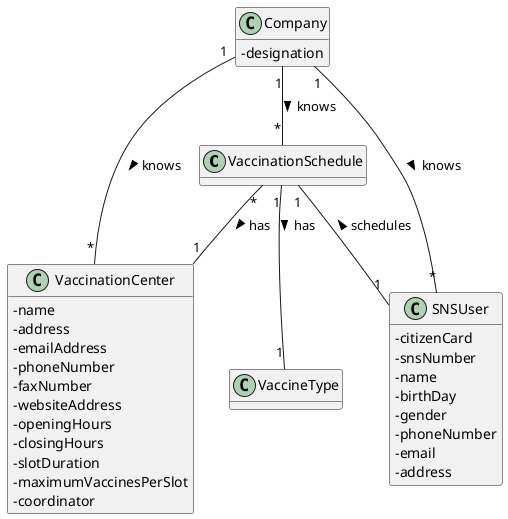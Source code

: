 @startuml US01_DM
hide methods
skinparam classAttributeIconSize 0

class VaccinationSchedule {}

class VaccineType {}

class SNSUser {
  -citizenCard
  -snsNumber
  -name
  -birthDay
  -gender
  -phoneNumber
  -email
  -address
}

class VaccinationCenter{
  -name
  -address
  -emailAddress
  -phoneNumber
  -faxNumber
  -websiteAddress
  -openingHours  
  -closingHours
  -slotDuration
  -maximumVaccinesPerSlot
  -coordinator
}

class Company{
  -designation
}

Company "1" -- "*" VaccinationSchedule : knows >
VaccinationSchedule "1"  -- "1" VaccineType : has >
VaccinationSchedule "*" -- "1" VaccinationCenter : has >
Company "1" -- "*" VaccinationCenter : knows >
VaccinationSchedule "1" -- "1" SNSUser : schedules <
Company "1" -- "*" SNSUser : knows >

@enduml